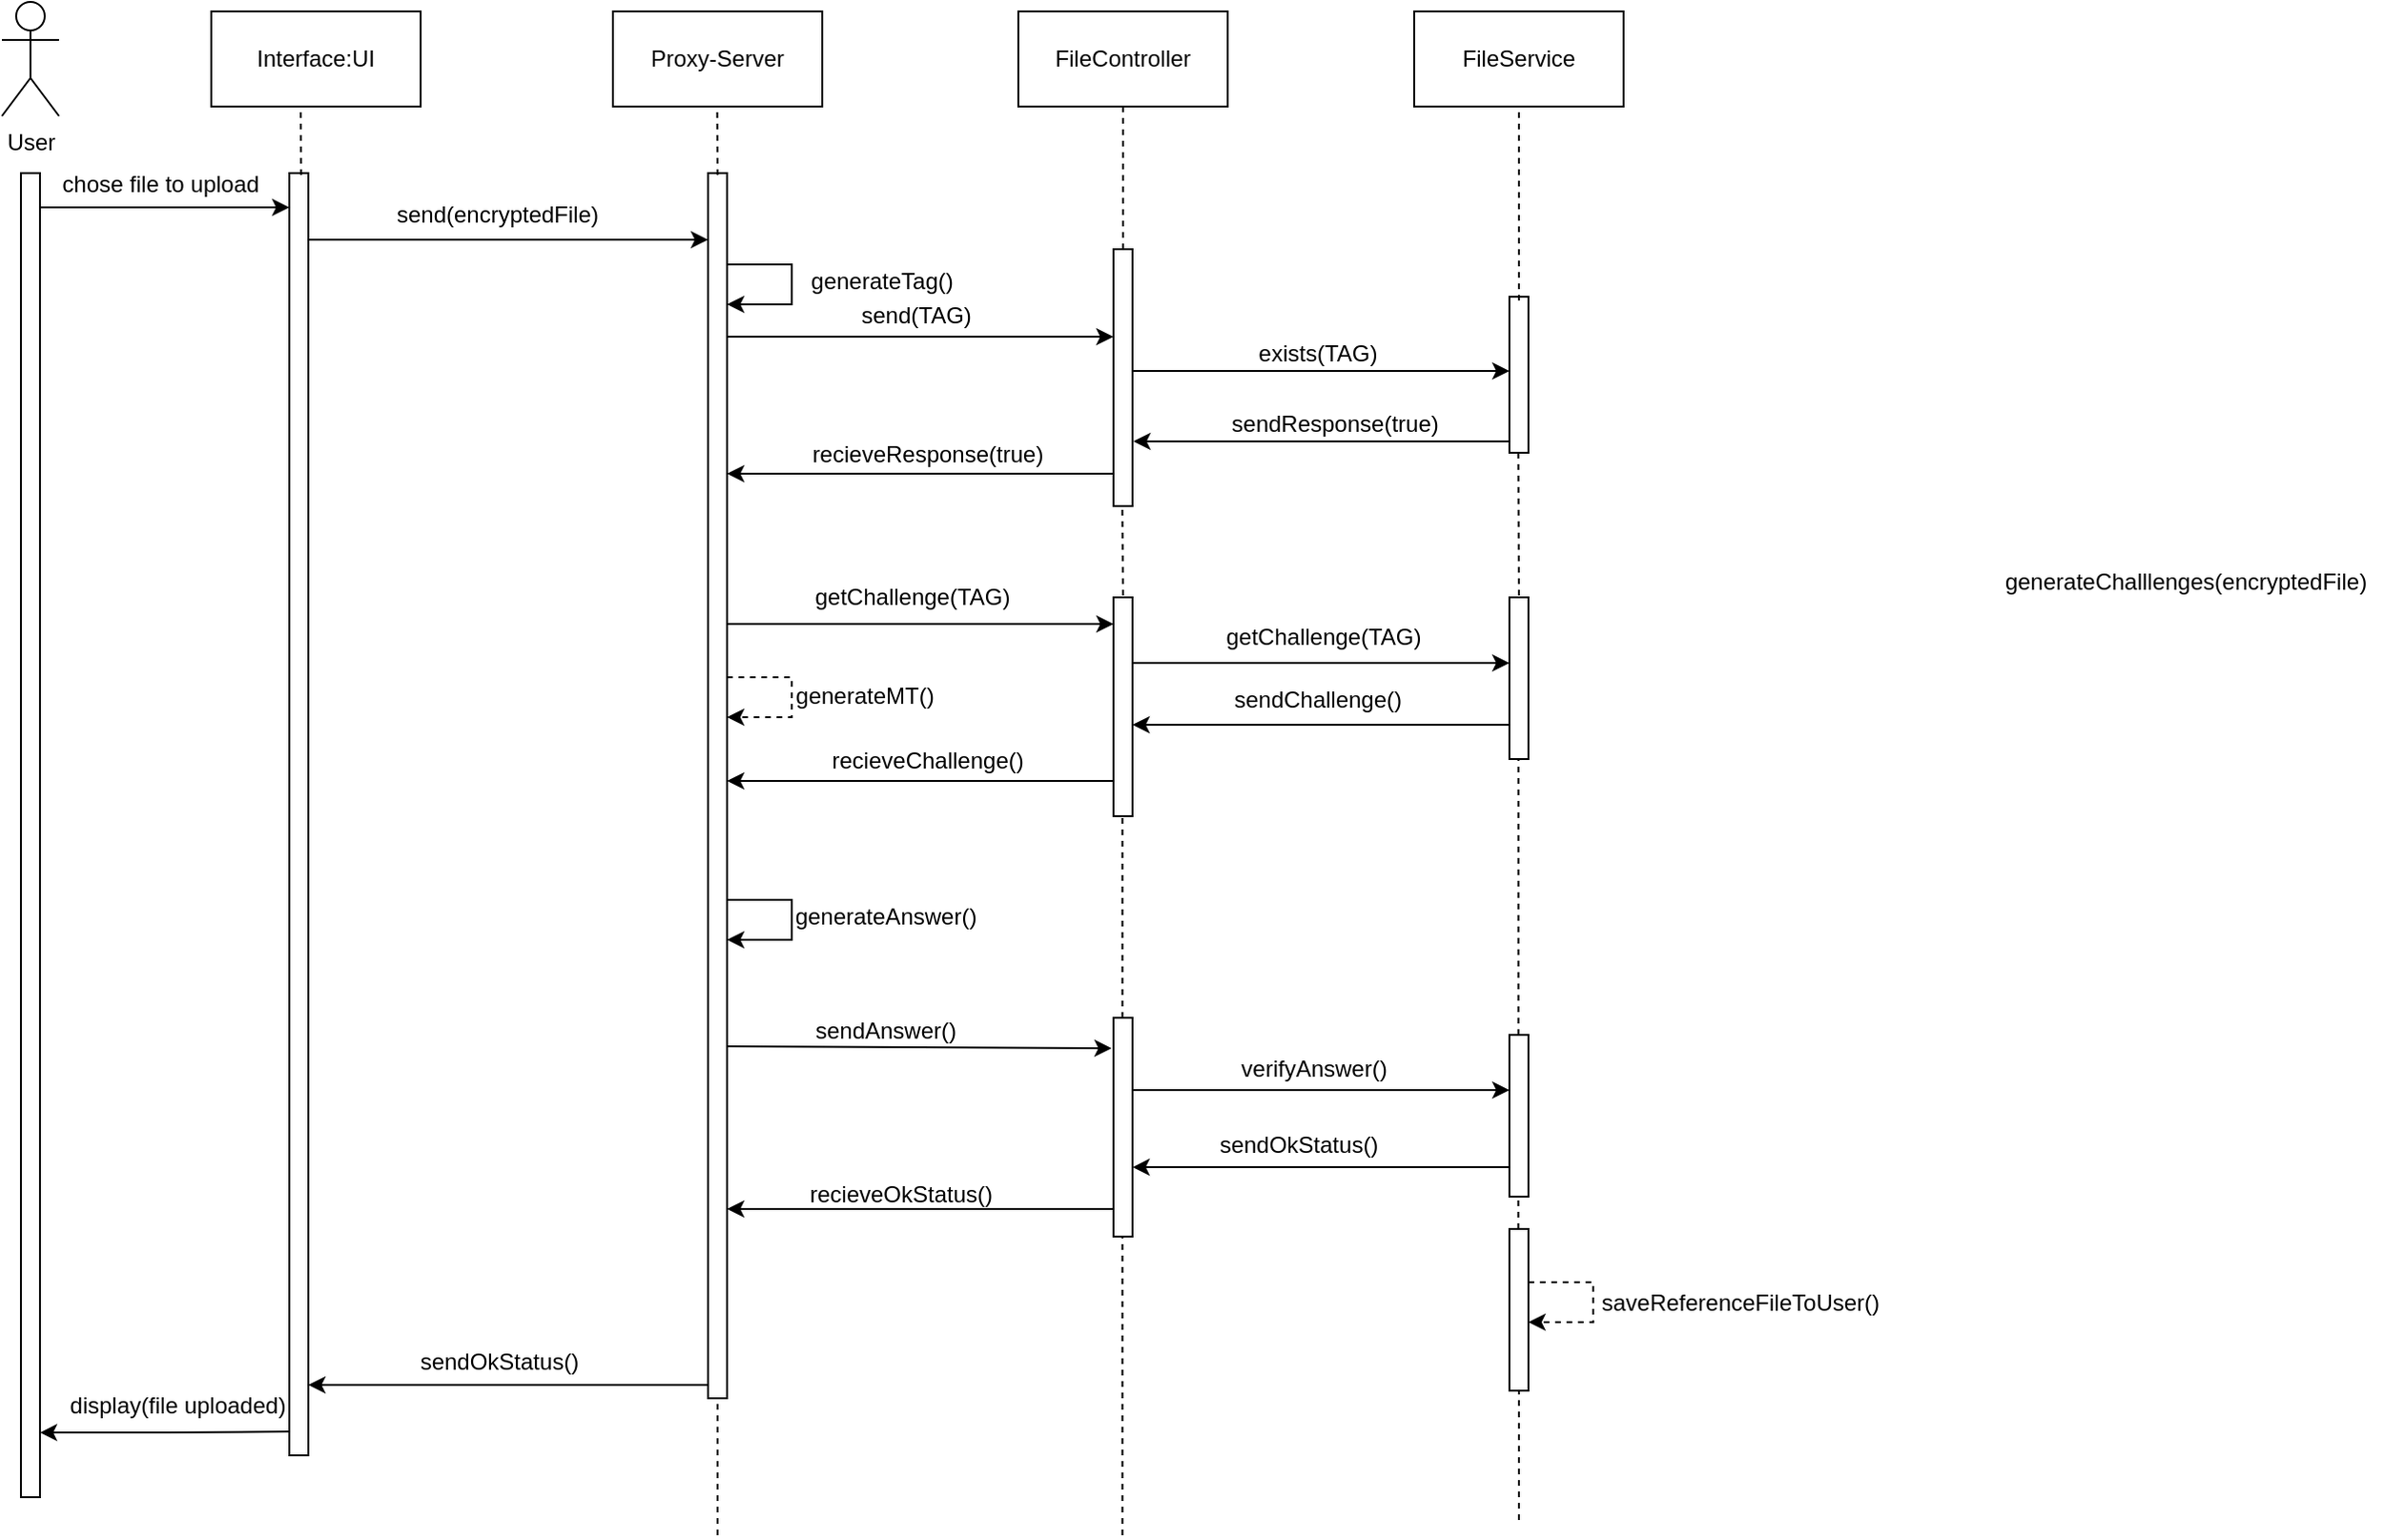 <mxfile version="22.1.16" type="device">
  <diagram name="Pagina-1" id="0XGIiVqICvq5J2eeaqmL">
    <mxGraphModel dx="1434" dy="772" grid="0" gridSize="10" guides="1" tooltips="1" connect="1" arrows="1" fold="1" page="1" pageScale="1" pageWidth="827" pageHeight="1169" math="0" shadow="0">
      <root>
        <mxCell id="0" />
        <mxCell id="1" parent="0" />
        <mxCell id="Hw16J8x-1yyb94UdUWMJ-4" value="User&lt;br&gt;" style="shape=umlActor;verticalLabelPosition=bottom;verticalAlign=top;html=1;" parent="1" vertex="1">
          <mxGeometry x="54" y="61" width="30" height="60" as="geometry" />
        </mxCell>
        <mxCell id="Hw16J8x-1yyb94UdUWMJ-7" value="Interface:UI" style="html=1;whiteSpace=wrap;" parent="1" vertex="1">
          <mxGeometry x="164" y="66" width="110" height="50" as="geometry" />
        </mxCell>
        <mxCell id="Hw16J8x-1yyb94UdUWMJ-8" value="Proxy-Server" style="html=1;whiteSpace=wrap;" parent="1" vertex="1">
          <mxGeometry x="375" y="66" width="110" height="50" as="geometry" />
        </mxCell>
        <mxCell id="Hw16J8x-1yyb94UdUWMJ-9" value="FileController" style="html=1;whiteSpace=wrap;" parent="1" vertex="1">
          <mxGeometry x="588" y="66" width="110" height="50" as="geometry" />
        </mxCell>
        <mxCell id="Hw16J8x-1yyb94UdUWMJ-10" value="FileService" style="html=1;whiteSpace=wrap;" parent="1" vertex="1">
          <mxGeometry x="796" y="66" width="110" height="50" as="geometry" />
        </mxCell>
        <mxCell id="Hw16J8x-1yyb94UdUWMJ-13" style="edgeStyle=orthogonalEdgeStyle;rounded=0;orthogonalLoop=1;jettySize=auto;html=1;curved=0;" parent="1" target="Hw16J8x-1yyb94UdUWMJ-12" edge="1">
          <mxGeometry relative="1" as="geometry">
            <mxPoint x="190" y="169" as="targetPoint" />
            <mxPoint x="74" y="169.017" as="sourcePoint" />
            <Array as="points">
              <mxPoint x="173" y="169" />
              <mxPoint x="173" y="169" />
            </Array>
          </mxGeometry>
        </mxCell>
        <mxCell id="Hw16J8x-1yyb94UdUWMJ-11" value="" style="html=1;points=[[0,0,0,0,5],[0,1,0,0,-5],[1,0,0,0,5],[1,1,0,0,-5]];perimeter=orthogonalPerimeter;outlineConnect=0;targetShapes=umlLifeline;portConstraint=eastwest;newEdgeStyle={&quot;curved&quot;:0,&quot;rounded&quot;:0};" parent="1" vertex="1">
          <mxGeometry x="64" y="151" width="10" height="696" as="geometry" />
        </mxCell>
        <mxCell id="Hw16J8x-1yyb94UdUWMJ-17" style="edgeStyle=orthogonalEdgeStyle;rounded=0;orthogonalLoop=1;jettySize=auto;html=1;curved=0;" parent="1" edge="1">
          <mxGeometry relative="1" as="geometry">
            <mxPoint x="215" y="186" as="sourcePoint" />
            <mxPoint x="425" y="186" as="targetPoint" />
          </mxGeometry>
        </mxCell>
        <mxCell id="Hw16J8x-1yyb94UdUWMJ-61" style="edgeStyle=orthogonalEdgeStyle;rounded=0;orthogonalLoop=1;jettySize=auto;html=1;curved=0;" parent="1" edge="1">
          <mxGeometry relative="1" as="geometry">
            <mxPoint x="205" y="812.514" as="sourcePoint" />
            <mxPoint x="74" y="813.029" as="targetPoint" />
          </mxGeometry>
        </mxCell>
        <mxCell id="Hw16J8x-1yyb94UdUWMJ-12" value="" style="html=1;points=[[0,0,0,0,5],[0,1,0,0,-5],[1,0,0,0,5],[1,1,0,0,-5]];perimeter=orthogonalPerimeter;outlineConnect=0;targetShapes=umlLifeline;portConstraint=eastwest;newEdgeStyle={&quot;curved&quot;:0,&quot;rounded&quot;:0};" parent="1" vertex="1">
          <mxGeometry x="205" y="151" width="10" height="674" as="geometry" />
        </mxCell>
        <mxCell id="Hw16J8x-1yyb94UdUWMJ-14" value="chose file to upload" style="text;html=1;align=center;verticalAlign=middle;resizable=0;points=[];autosize=1;strokeColor=none;fillColor=none;" parent="1" vertex="1">
          <mxGeometry x="76" y="144" width="121" height="26" as="geometry" />
        </mxCell>
        <mxCell id="h6rnAEhNOsfNSNB2r7P0-3" style="edgeStyle=orthogonalEdgeStyle;rounded=0;orthogonalLoop=1;jettySize=auto;html=1;curved=0;" parent="1" source="Hw16J8x-1yyb94UdUWMJ-15" target="h6rnAEhNOsfNSNB2r7P0-2" edge="1">
          <mxGeometry relative="1" as="geometry">
            <Array as="points">
              <mxPoint x="587" y="388" />
              <mxPoint x="587" y="388" />
            </Array>
          </mxGeometry>
        </mxCell>
        <mxCell id="h6rnAEhNOsfNSNB2r7P0-46" style="edgeStyle=orthogonalEdgeStyle;rounded=0;orthogonalLoop=1;jettySize=auto;html=1;curved=0;" parent="1" edge="1">
          <mxGeometry relative="1" as="geometry">
            <mxPoint x="425" y="788" as="sourcePoint" />
            <mxPoint x="215" y="788" as="targetPoint" />
            <Array as="points">
              <mxPoint x="266" y="788" />
              <mxPoint x="266" y="788" />
            </Array>
          </mxGeometry>
        </mxCell>
        <mxCell id="Hw16J8x-1yyb94UdUWMJ-15" value="" style="html=1;points=[[0,0,0,0,5],[0,1,0,0,-5],[1,0,0,0,5],[1,1,0,0,-5]];perimeter=orthogonalPerimeter;outlineConnect=0;targetShapes=umlLifeline;portConstraint=eastwest;newEdgeStyle={&quot;curved&quot;:0,&quot;rounded&quot;:0};" parent="1" vertex="1">
          <mxGeometry x="425" y="151" width="10" height="644" as="geometry" />
        </mxCell>
        <mxCell id="Hw16J8x-1yyb94UdUWMJ-18" value="send(encryptedFile)" style="text;html=1;align=center;verticalAlign=middle;resizable=0;points=[];autosize=1;strokeColor=none;fillColor=none;" parent="1" vertex="1">
          <mxGeometry x="252" y="160" width="124" height="26" as="geometry" />
        </mxCell>
        <mxCell id="Hw16J8x-1yyb94UdUWMJ-24" style="edgeStyle=orthogonalEdgeStyle;rounded=0;orthogonalLoop=1;jettySize=auto;html=1;curved=0;" parent="1" edge="1">
          <mxGeometry relative="1" as="geometry">
            <mxPoint x="648" y="255" as="sourcePoint" />
            <mxPoint x="846" y="255" as="targetPoint" />
          </mxGeometry>
        </mxCell>
        <mxCell id="Hw16J8x-1yyb94UdUWMJ-29" style="edgeStyle=orthogonalEdgeStyle;rounded=0;orthogonalLoop=1;jettySize=auto;html=1;curved=0;" parent="1" edge="1">
          <mxGeometry relative="1" as="geometry">
            <mxPoint x="638" y="309" as="sourcePoint" />
            <mxPoint x="435" y="309" as="targetPoint" />
            <Array as="points">
              <mxPoint x="587" y="309" />
              <mxPoint x="587" y="309" />
            </Array>
          </mxGeometry>
        </mxCell>
        <mxCell id="Hw16J8x-1yyb94UdUWMJ-20" value="" style="html=1;points=[[0,0,0,0,5],[0,1,0,0,-5],[1,0,0,0,5],[1,1,0,0,-5]];perimeter=orthogonalPerimeter;outlineConnect=0;targetShapes=umlLifeline;portConstraint=eastwest;newEdgeStyle={&quot;curved&quot;:0,&quot;rounded&quot;:0};" parent="1" vertex="1">
          <mxGeometry x="638" y="191" width="10" height="135" as="geometry" />
        </mxCell>
        <mxCell id="Hw16J8x-1yyb94UdUWMJ-21" style="edgeStyle=orthogonalEdgeStyle;rounded=0;orthogonalLoop=1;jettySize=auto;html=1;curved=0;entryX=-0.005;entryY=0.5;entryDx=0;entryDy=0;entryPerimeter=0;" parent="1" edge="1">
          <mxGeometry relative="1" as="geometry">
            <mxPoint x="435" y="237" as="sourcePoint" />
            <mxPoint x="637.95" y="237" as="targetPoint" />
          </mxGeometry>
        </mxCell>
        <mxCell id="Hw16J8x-1yyb94UdUWMJ-22" value="send(TAG)" style="text;html=1;align=center;verticalAlign=middle;resizable=0;points=[];autosize=1;strokeColor=none;fillColor=none;" parent="1" vertex="1">
          <mxGeometry x="496" y="213" width="76" height="26" as="geometry" />
        </mxCell>
        <mxCell id="Hw16J8x-1yyb94UdUWMJ-23" value="" style="html=1;points=[[0,0,0,0,5],[0,1,0,0,-5],[1,0,0,0,5],[1,1,0,0,-5]];perimeter=orthogonalPerimeter;outlineConnect=0;targetShapes=umlLifeline;portConstraint=eastwest;newEdgeStyle={&quot;curved&quot;:0,&quot;rounded&quot;:0};" parent="1" vertex="1">
          <mxGeometry x="846" y="216" width="10" height="82" as="geometry" />
        </mxCell>
        <mxCell id="Hw16J8x-1yyb94UdUWMJ-25" value="exists(TAG)" style="text;html=1;align=center;verticalAlign=middle;resizable=0;points=[];autosize=1;strokeColor=none;fillColor=none;" parent="1" vertex="1">
          <mxGeometry x="705" y="233" width="80" height="26" as="geometry" />
        </mxCell>
        <mxCell id="Hw16J8x-1yyb94UdUWMJ-26" style="edgeStyle=orthogonalEdgeStyle;rounded=0;orthogonalLoop=1;jettySize=auto;html=1;curved=0;entryX=1.043;entryY=0.5;entryDx=0;entryDy=0;entryPerimeter=0;" parent="1" edge="1">
          <mxGeometry relative="1" as="geometry">
            <mxPoint x="846" y="292" as="sourcePoint" />
            <mxPoint x="648.43" y="292" as="targetPoint" />
          </mxGeometry>
        </mxCell>
        <mxCell id="Hw16J8x-1yyb94UdUWMJ-27" value="sendResponse(true)" style="text;html=1;align=center;verticalAlign=middle;resizable=0;points=[];autosize=1;strokeColor=none;fillColor=none;" parent="1" vertex="1">
          <mxGeometry x="690" y="270" width="127" height="26" as="geometry" />
        </mxCell>
        <mxCell id="Hw16J8x-1yyb94UdUWMJ-30" value="recieveResponse(true)" style="text;html=1;align=center;verticalAlign=middle;resizable=0;points=[];autosize=1;strokeColor=none;fillColor=none;" parent="1" vertex="1">
          <mxGeometry x="470" y="286" width="139" height="26" as="geometry" />
        </mxCell>
        <mxCell id="Hw16J8x-1yyb94UdUWMJ-62" value="display(file uploaded)" style="text;html=1;align=center;verticalAlign=middle;resizable=0;points=[];autosize=1;strokeColor=none;fillColor=none;" parent="1" vertex="1">
          <mxGeometry x="80" y="786" width="131" height="26" as="geometry" />
        </mxCell>
        <mxCell id="Hw16J8x-1yyb94UdUWMJ-75" value="" style="endArrow=classic;html=1;rounded=0;dashed=1;" parent="1" edge="1">
          <mxGeometry width="50" height="50" relative="1" as="geometry">
            <mxPoint x="435" y="416" as="sourcePoint" />
            <mxPoint x="435.0" y="437" as="targetPoint" />
            <Array as="points">
              <mxPoint x="469" y="416" />
              <mxPoint x="469" y="437" />
            </Array>
          </mxGeometry>
        </mxCell>
        <mxCell id="Hw16J8x-1yyb94UdUWMJ-76" value="generateChalllenges(encryptedFile)" style="text;html=1;align=center;verticalAlign=middle;resizable=0;points=[];autosize=1;strokeColor=none;fillColor=none;" parent="1" vertex="1">
          <mxGeometry x="1096.5" y="353" width="208" height="26" as="geometry" />
        </mxCell>
        <mxCell id="Hw16J8x-1yyb94UdUWMJ-86" value="" style="endArrow=none;dashed=1;html=1;rounded=0;entryX=0.5;entryY=1;entryDx=0;entryDy=0;" parent="1" target="Hw16J8x-1yyb94UdUWMJ-10" edge="1">
          <mxGeometry width="50" height="50" relative="1" as="geometry">
            <mxPoint x="851" y="218" as="sourcePoint" />
            <mxPoint x="850.58" y="151" as="targetPoint" />
          </mxGeometry>
        </mxCell>
        <mxCell id="Hw16J8x-1yyb94UdUWMJ-87" value="" style="endArrow=none;dashed=1;html=1;rounded=0;entryX=0.5;entryY=1;entryDx=0;entryDy=0;" parent="1" target="Hw16J8x-1yyb94UdUWMJ-9" edge="1">
          <mxGeometry width="50" height="50" relative="1" as="geometry">
            <mxPoint x="643" y="191" as="sourcePoint" />
            <mxPoint x="642.58" y="151" as="targetPoint" />
          </mxGeometry>
        </mxCell>
        <mxCell id="Hw16J8x-1yyb94UdUWMJ-89" value="" style="endArrow=none;dashed=1;html=1;rounded=0;entryX=0.5;entryY=1;entryDx=0;entryDy=0;" parent="1" edge="1">
          <mxGeometry width="50" height="50" relative="1" as="geometry">
            <mxPoint x="430" y="152" as="sourcePoint" />
            <mxPoint x="429.8" y="116" as="targetPoint" />
          </mxGeometry>
        </mxCell>
        <mxCell id="Hw16J8x-1yyb94UdUWMJ-90" value="" style="endArrow=none;dashed=1;html=1;rounded=0;entryX=0.5;entryY=1;entryDx=0;entryDy=0;" parent="1" edge="1">
          <mxGeometry width="50" height="50" relative="1" as="geometry">
            <mxPoint x="211.2" y="152" as="sourcePoint" />
            <mxPoint x="211" y="116" as="targetPoint" />
          </mxGeometry>
        </mxCell>
        <mxCell id="h6rnAEhNOsfNSNB2r7P0-1" value="" style="endArrow=none;dashed=1;html=1;rounded=0;entryX=0.5;entryY=1;entryDx=0;entryDy=0;" parent="1" edge="1">
          <mxGeometry width="50" height="50" relative="1" as="geometry">
            <mxPoint x="643" y="373" as="sourcePoint" />
            <mxPoint x="642.66" y="326" as="targetPoint" />
          </mxGeometry>
        </mxCell>
        <mxCell id="h6rnAEhNOsfNSNB2r7P0-7" style="edgeStyle=orthogonalEdgeStyle;rounded=0;orthogonalLoop=1;jettySize=auto;html=1;curved=0;" parent="1" edge="1">
          <mxGeometry relative="1" as="geometry">
            <mxPoint x="648" y="408.5" as="sourcePoint" />
            <mxPoint x="846" y="408.5" as="targetPoint" />
          </mxGeometry>
        </mxCell>
        <mxCell id="h6rnAEhNOsfNSNB2r7P0-12" style="edgeStyle=orthogonalEdgeStyle;rounded=0;orthogonalLoop=1;jettySize=auto;html=1;curved=0;" parent="1" edge="1">
          <mxGeometry relative="1" as="geometry">
            <mxPoint x="638" y="470.5" as="sourcePoint" />
            <mxPoint x="435" y="470.5" as="targetPoint" />
            <Array as="points">
              <mxPoint x="486" y="470" />
              <mxPoint x="486" y="470" />
            </Array>
          </mxGeometry>
        </mxCell>
        <mxCell id="h6rnAEhNOsfNSNB2r7P0-2" value="" style="html=1;points=[[0,0,0,0,5],[0,1,0,0,-5],[1,0,0,0,5],[1,1,0,0,-5]];perimeter=orthogonalPerimeter;outlineConnect=0;targetShapes=umlLifeline;portConstraint=eastwest;newEdgeStyle={&quot;curved&quot;:0,&quot;rounded&quot;:0};" parent="1" vertex="1">
          <mxGeometry x="638" y="374" width="10" height="115" as="geometry" />
        </mxCell>
        <mxCell id="h6rnAEhNOsfNSNB2r7P0-4" value="getChallenge(TAG)" style="text;html=1;align=center;verticalAlign=middle;resizable=0;points=[];autosize=1;strokeColor=none;fillColor=none;" parent="1" vertex="1">
          <mxGeometry x="471" y="361" width="121" height="26" as="geometry" />
        </mxCell>
        <mxCell id="h6rnAEhNOsfNSNB2r7P0-5" value="" style="endArrow=none;dashed=1;html=1;rounded=0;entryX=0.5;entryY=1;entryDx=0;entryDy=0;" parent="1" edge="1">
          <mxGeometry width="50" height="50" relative="1" as="geometry">
            <mxPoint x="851" y="373" as="sourcePoint" />
            <mxPoint x="850.71" y="298" as="targetPoint" />
          </mxGeometry>
        </mxCell>
        <mxCell id="h6rnAEhNOsfNSNB2r7P0-10" style="edgeStyle=orthogonalEdgeStyle;rounded=0;orthogonalLoop=1;jettySize=auto;html=1;curved=0;" parent="1" source="h6rnAEhNOsfNSNB2r7P0-6" target="h6rnAEhNOsfNSNB2r7P0-2" edge="1">
          <mxGeometry relative="1" as="geometry">
            <Array as="points">
              <mxPoint x="698" y="441" />
              <mxPoint x="698" y="441" />
            </Array>
          </mxGeometry>
        </mxCell>
        <mxCell id="h6rnAEhNOsfNSNB2r7P0-6" value="" style="html=1;points=[[0,0,0,0,5],[0,1,0,0,-5],[1,0,0,0,5],[1,1,0,0,-5]];perimeter=orthogonalPerimeter;outlineConnect=0;targetShapes=umlLifeline;portConstraint=eastwest;newEdgeStyle={&quot;curved&quot;:0,&quot;rounded&quot;:0};" parent="1" vertex="1">
          <mxGeometry x="846" y="374" width="10" height="85" as="geometry" />
        </mxCell>
        <mxCell id="h6rnAEhNOsfNSNB2r7P0-9" value="getChallenge(TAG)" style="text;html=1;align=center;verticalAlign=middle;resizable=0;points=[];autosize=1;strokeColor=none;fillColor=none;" parent="1" vertex="1">
          <mxGeometry x="687" y="382" width="121" height="26" as="geometry" />
        </mxCell>
        <mxCell id="h6rnAEhNOsfNSNB2r7P0-11" value="sendChallenge()" style="text;html=1;align=center;verticalAlign=middle;resizable=0;points=[];autosize=1;strokeColor=none;fillColor=none;" parent="1" vertex="1">
          <mxGeometry x="692" y="415" width="106" height="26" as="geometry" />
        </mxCell>
        <mxCell id="h6rnAEhNOsfNSNB2r7P0-13" value="recieveChallenge()" style="text;html=1;align=center;verticalAlign=middle;resizable=0;points=[];autosize=1;strokeColor=none;fillColor=none;" parent="1" vertex="1">
          <mxGeometry x="480" y="447" width="119" height="26" as="geometry" />
        </mxCell>
        <mxCell id="h6rnAEhNOsfNSNB2r7P0-14" value="generateMT()" style="text;html=1;align=center;verticalAlign=middle;resizable=0;points=[];autosize=1;strokeColor=none;fillColor=none;" parent="1" vertex="1">
          <mxGeometry x="461" y="413" width="91" height="26" as="geometry" />
        </mxCell>
        <mxCell id="h6rnAEhNOsfNSNB2r7P0-16" value="" style="endArrow=classic;html=1;rounded=0;" parent="1" edge="1">
          <mxGeometry width="50" height="50" relative="1" as="geometry">
            <mxPoint x="435" y="533" as="sourcePoint" />
            <mxPoint x="435.0" y="554" as="targetPoint" />
            <Array as="points">
              <mxPoint x="469" y="533" />
              <mxPoint x="469" y="554" />
            </Array>
          </mxGeometry>
        </mxCell>
        <mxCell id="h6rnAEhNOsfNSNB2r7P0-17" value="generateAnswer()" style="text;html=1;align=center;verticalAlign=middle;resizable=0;points=[];autosize=1;strokeColor=none;fillColor=none;" parent="1" vertex="1">
          <mxGeometry x="461" y="529" width="113" height="26" as="geometry" />
        </mxCell>
        <mxCell id="h6rnAEhNOsfNSNB2r7P0-25" style="edgeStyle=orthogonalEdgeStyle;rounded=0;orthogonalLoop=1;jettySize=auto;html=1;curved=0;" parent="1" edge="1">
          <mxGeometry relative="1" as="geometry">
            <mxPoint x="648.0" y="633.011" as="sourcePoint" />
            <mxPoint x="846" y="633.011" as="targetPoint" />
            <Array as="points">
              <mxPoint x="698" y="633" />
              <mxPoint x="698" y="633" />
            </Array>
          </mxGeometry>
        </mxCell>
        <mxCell id="h6rnAEhNOsfNSNB2r7P0-29" style="edgeStyle=orthogonalEdgeStyle;rounded=0;orthogonalLoop=1;jettySize=auto;html=1;curved=0;" parent="1" edge="1">
          <mxGeometry relative="1" as="geometry">
            <mxPoint x="638" y="695.5" as="sourcePoint" />
            <mxPoint x="435" y="695.5" as="targetPoint" />
            <Array as="points">
              <mxPoint x="486" y="695" />
              <mxPoint x="486" y="695" />
            </Array>
          </mxGeometry>
        </mxCell>
        <mxCell id="h6rnAEhNOsfNSNB2r7P0-18" value="" style="html=1;points=[[0,0,0,0,5],[0,1,0,0,-5],[1,0,0,0,5],[1,1,0,0,-5]];perimeter=orthogonalPerimeter;outlineConnect=0;targetShapes=umlLifeline;portConstraint=eastwest;newEdgeStyle={&quot;curved&quot;:0,&quot;rounded&quot;:0};" parent="1" vertex="1">
          <mxGeometry x="638" y="595" width="10" height="115" as="geometry" />
        </mxCell>
        <mxCell id="h6rnAEhNOsfNSNB2r7P0-19" value="" style="endArrow=none;dashed=1;html=1;rounded=0;entryX=0.5;entryY=1;entryDx=0;entryDy=0;exitX=0.471;exitY=0;exitDx=0;exitDy=0;exitPerimeter=0;" parent="1" source="h6rnAEhNOsfNSNB2r7P0-18" edge="1">
          <mxGeometry width="50" height="50" relative="1" as="geometry">
            <mxPoint x="643.05" y="536" as="sourcePoint" />
            <mxPoint x="642.71" y="489" as="targetPoint" />
          </mxGeometry>
        </mxCell>
        <mxCell id="h6rnAEhNOsfNSNB2r7P0-21" value="" style="endArrow=classic;html=1;rounded=0;" parent="1" edge="1">
          <mxGeometry width="50" height="50" relative="1" as="geometry">
            <mxPoint x="435" y="610" as="sourcePoint" />
            <mxPoint x="637" y="611" as="targetPoint" />
          </mxGeometry>
        </mxCell>
        <mxCell id="h6rnAEhNOsfNSNB2r7P0-22" value="sendAnswer()" style="text;html=1;align=center;verticalAlign=middle;resizable=0;points=[];autosize=1;strokeColor=none;fillColor=none;" parent="1" vertex="1">
          <mxGeometry x="471.5" y="589" width="92" height="26" as="geometry" />
        </mxCell>
        <mxCell id="h6rnAEhNOsfNSNB2r7P0-27" style="edgeStyle=orthogonalEdgeStyle;rounded=0;orthogonalLoop=1;jettySize=auto;html=1;curved=0;" parent="1" edge="1">
          <mxGeometry relative="1" as="geometry">
            <mxPoint x="846" y="673.524" as="sourcePoint" />
            <mxPoint x="648" y="673.524" as="targetPoint" />
            <Array as="points">
              <mxPoint x="697" y="674" />
              <mxPoint x="697" y="674" />
            </Array>
          </mxGeometry>
        </mxCell>
        <mxCell id="h6rnAEhNOsfNSNB2r7P0-23" value="" style="html=1;points=[[0,0,0,0,5],[0,1,0,0,-5],[1,0,0,0,5],[1,1,0,0,-5]];perimeter=orthogonalPerimeter;outlineConnect=0;targetShapes=umlLifeline;portConstraint=eastwest;newEdgeStyle={&quot;curved&quot;:0,&quot;rounded&quot;:0};" parent="1" vertex="1">
          <mxGeometry x="846" y="604" width="10" height="85" as="geometry" />
        </mxCell>
        <mxCell id="h6rnAEhNOsfNSNB2r7P0-24" value="" style="endArrow=none;dashed=1;html=1;rounded=0;entryX=0.5;entryY=1;entryDx=0;entryDy=0;" parent="1" source="h6rnAEhNOsfNSNB2r7P0-23" edge="1">
          <mxGeometry width="50" height="50" relative="1" as="geometry">
            <mxPoint x="851.05" y="565" as="sourcePoint" />
            <mxPoint x="850.76" y="459" as="targetPoint" />
          </mxGeometry>
        </mxCell>
        <mxCell id="h6rnAEhNOsfNSNB2r7P0-26" value="verifyAnswer()" style="text;html=1;align=center;verticalAlign=middle;resizable=0;points=[];autosize=1;strokeColor=none;fillColor=none;" parent="1" vertex="1">
          <mxGeometry x="695" y="609" width="95" height="26" as="geometry" />
        </mxCell>
        <mxCell id="h6rnAEhNOsfNSNB2r7P0-28" value="sendOkStatus()" style="text;html=1;align=center;verticalAlign=middle;resizable=0;points=[];autosize=1;strokeColor=none;fillColor=none;" parent="1" vertex="1">
          <mxGeometry x="684" y="649" width="101" height="26" as="geometry" />
        </mxCell>
        <mxCell id="h6rnAEhNOsfNSNB2r7P0-30" value="recieveOkStatus()" style="text;html=1;align=center;verticalAlign=middle;resizable=0;points=[];autosize=1;strokeColor=none;fillColor=none;" parent="1" vertex="1">
          <mxGeometry x="469" y="675" width="114" height="26" as="geometry" />
        </mxCell>
        <mxCell id="h6rnAEhNOsfNSNB2r7P0-31" value="" style="endArrow=none;dashed=1;html=1;rounded=0;" parent="1" edge="1">
          <mxGeometry width="50" height="50" relative="1" as="geometry">
            <mxPoint x="430" y="867" as="sourcePoint" />
            <mxPoint x="430" y="795" as="targetPoint" />
          </mxGeometry>
        </mxCell>
        <mxCell id="h6rnAEhNOsfNSNB2r7P0-35" value="" style="endArrow=none;dashed=1;html=1;rounded=0;entryX=0.5;entryY=1;entryDx=0;entryDy=0;" parent="1" edge="1">
          <mxGeometry width="50" height="50" relative="1" as="geometry">
            <mxPoint x="642.71" y="867" as="sourcePoint" />
            <mxPoint x="642.71" y="710" as="targetPoint" />
          </mxGeometry>
        </mxCell>
        <mxCell id="h6rnAEhNOsfNSNB2r7P0-39" value="" style="endArrow=none;dashed=1;html=1;rounded=0;entryX=0.5;entryY=1;entryDx=0;entryDy=0;" parent="1" source="bY-KS4NiK5goRRZ9f-gb-1" edge="1">
          <mxGeometry width="50" height="50" relative="1" as="geometry">
            <mxPoint x="850.71" y="882" as="sourcePoint" />
            <mxPoint x="850.71" y="689" as="targetPoint" />
          </mxGeometry>
        </mxCell>
        <mxCell id="h6rnAEhNOsfNSNB2r7P0-47" value="sendOkStatus()" style="text;html=1;align=center;verticalAlign=middle;resizable=0;points=[];autosize=1;strokeColor=none;fillColor=none;" parent="1" vertex="1">
          <mxGeometry x="264" y="763" width="101" height="26" as="geometry" />
        </mxCell>
        <mxCell id="AiXfp6NO9Fj_1Gvs_gj9-2" value="" style="endArrow=classic;html=1;rounded=0;" parent="1" edge="1">
          <mxGeometry width="50" height="50" relative="1" as="geometry">
            <mxPoint x="435" y="199" as="sourcePoint" />
            <mxPoint x="435.0" y="220" as="targetPoint" />
            <Array as="points">
              <mxPoint x="469" y="199" />
              <mxPoint x="469" y="220" />
            </Array>
          </mxGeometry>
        </mxCell>
        <mxCell id="AiXfp6NO9Fj_1Gvs_gj9-3" value="generateTag()" style="text;html=1;align=center;verticalAlign=middle;resizable=0;points=[];autosize=1;strokeColor=none;fillColor=none;" parent="1" vertex="1">
          <mxGeometry x="469" y="195" width="93" height="26" as="geometry" />
        </mxCell>
        <mxCell id="bY-KS4NiK5goRRZ9f-gb-2" value="" style="endArrow=none;dashed=1;html=1;rounded=0;entryX=0.5;entryY=1;entryDx=0;entryDy=0;" edge="1" parent="1" target="bY-KS4NiK5goRRZ9f-gb-1">
          <mxGeometry width="50" height="50" relative="1" as="geometry">
            <mxPoint x="851" y="859" as="sourcePoint" />
            <mxPoint x="850.71" y="689" as="targetPoint" />
          </mxGeometry>
        </mxCell>
        <mxCell id="bY-KS4NiK5goRRZ9f-gb-1" value="" style="html=1;points=[[0,0,0,0,5],[0,1,0,0,-5],[1,0,0,0,5],[1,1,0,0,-5]];perimeter=orthogonalPerimeter;outlineConnect=0;targetShapes=umlLifeline;portConstraint=eastwest;newEdgeStyle={&quot;curved&quot;:0,&quot;rounded&quot;:0};" vertex="1" parent="1">
          <mxGeometry x="846" y="706" width="10" height="85" as="geometry" />
        </mxCell>
        <mxCell id="bY-KS4NiK5goRRZ9f-gb-3" value="" style="endArrow=classic;html=1;rounded=0;dashed=1;" edge="1" parent="1">
          <mxGeometry width="50" height="50" relative="1" as="geometry">
            <mxPoint x="856" y="734" as="sourcePoint" />
            <mxPoint x="856.0" y="755" as="targetPoint" />
            <Array as="points">
              <mxPoint x="890" y="734" />
              <mxPoint x="890" y="755" />
            </Array>
          </mxGeometry>
        </mxCell>
        <mxCell id="bY-KS4NiK5goRRZ9f-gb-4" value="saveReferenceFileToUser()" style="text;html=1;align=center;verticalAlign=middle;resizable=0;points=[];autosize=1;strokeColor=none;fillColor=none;" vertex="1" parent="1">
          <mxGeometry x="885" y="732" width="164" height="26" as="geometry" />
        </mxCell>
      </root>
    </mxGraphModel>
  </diagram>
</mxfile>
